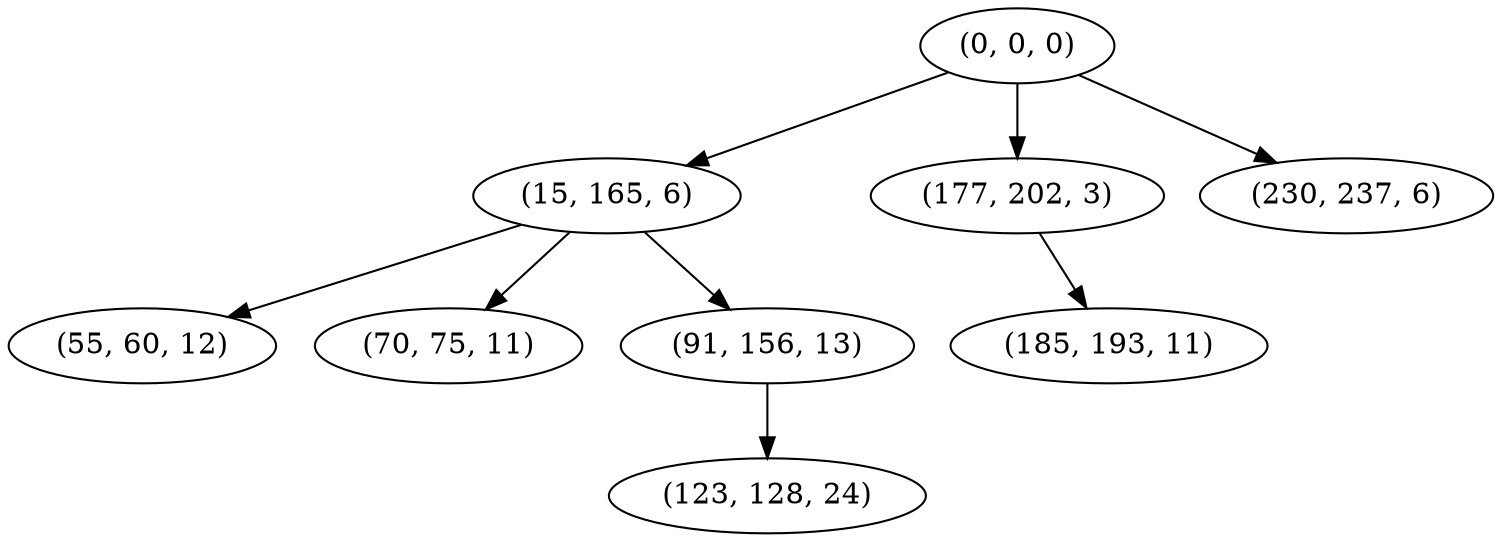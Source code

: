 digraph tree {
    "(0, 0, 0)";
    "(15, 165, 6)";
    "(55, 60, 12)";
    "(70, 75, 11)";
    "(91, 156, 13)";
    "(123, 128, 24)";
    "(177, 202, 3)";
    "(185, 193, 11)";
    "(230, 237, 6)";
    "(0, 0, 0)" -> "(15, 165, 6)";
    "(0, 0, 0)" -> "(177, 202, 3)";
    "(0, 0, 0)" -> "(230, 237, 6)";
    "(15, 165, 6)" -> "(55, 60, 12)";
    "(15, 165, 6)" -> "(70, 75, 11)";
    "(15, 165, 6)" -> "(91, 156, 13)";
    "(91, 156, 13)" -> "(123, 128, 24)";
    "(177, 202, 3)" -> "(185, 193, 11)";
}
